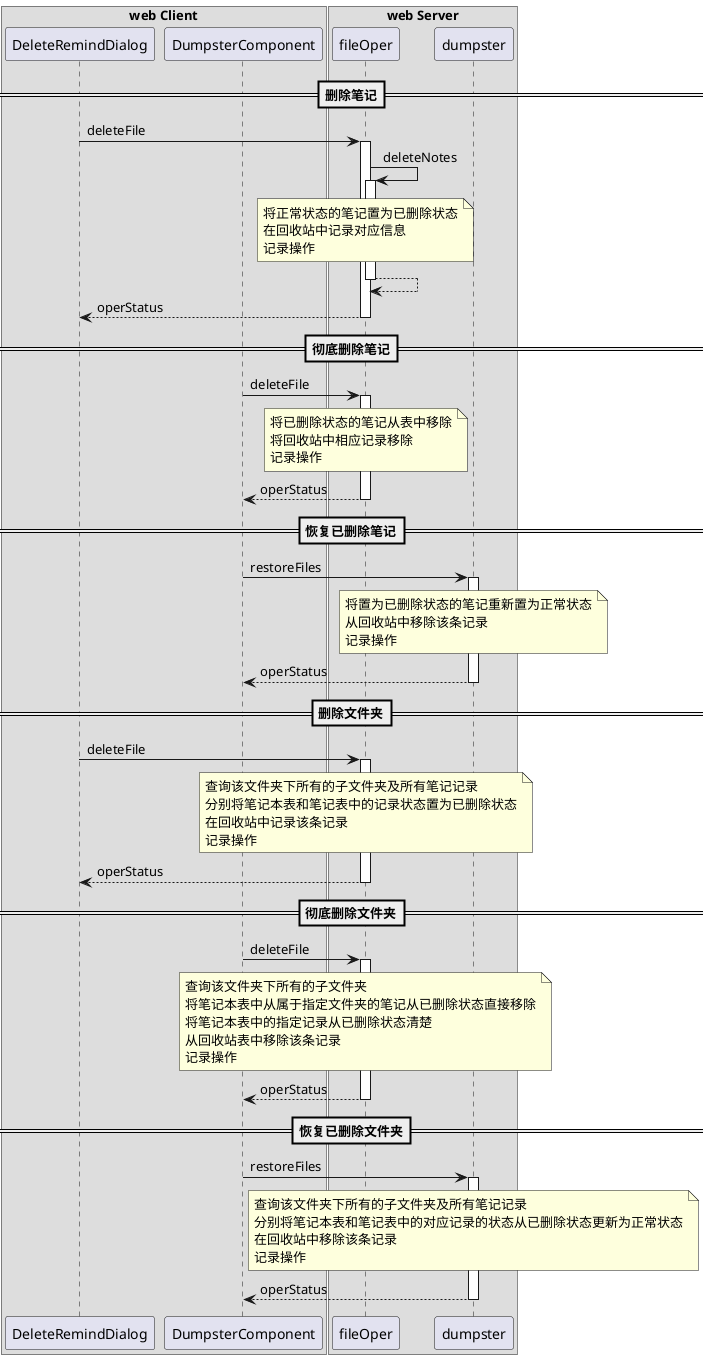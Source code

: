@startuml
autoactivate on

box "web Client"
participant DeleteRemindDialog
participant DumpsterComponent
end box

box "web Server"
participant fileOper
participant dumpster
end box

==删除笔记==
DeleteRemindDialog->fileOper:deleteFile
    fileOper->fileOper:deleteNotes
        note over fileOper
            将正常状态的笔记置为已删除状态
            在回收站中记录对应信息
            记录操作
        end note
    return
return operStatus

==彻底删除笔记==
DumpsterComponent->fileOper:deleteFile
    note over fileOper
        将已删除状态的笔记从表中移除
        将回收站中相应记录移除
        记录操作
    end note
return operStatus

==恢复已删除笔记==
DumpsterComponent->dumpster:restoreFiles
    note over dumpster
        将置为已删除状态的笔记重新置为正常状态
        从回收站中移除该条记录
        记录操作
    end note
return operStatus

==删除文件夹==

DeleteRemindDialog->fileOper:deleteFile
    note over fileOper
        查询该文件夹下所有的子文件夹及所有笔记记录
        分别将笔记本表和笔记表中的记录状态置为已删除状态
        在回收站中记录该条记录
        记录操作
    end note
return operStatus

==彻底删除文件夹==

DumpsterComponent->fileOper:deleteFile
    note over fileOper
        查询该文件夹下所有的子文件夹
        将笔记本表中从属于指定文件夹的笔记从已删除状态直接移除
        将笔记本表中的指定记录从已删除状态清楚
        从回收站表中移除该条记录
        记录操作
    end note
return operStatus

==恢复已删除文件夹==

DumpsterComponent->dumpster:restoreFiles
    note over dumpster
        查询该文件夹下所有的子文件夹及所有笔记记录
        分别将笔记本表和笔记表中的对应记录的状态从已删除状态更新为正常状态
        在回收站中移除该条记录
        记录操作
    end note
return operStatus
@enduml